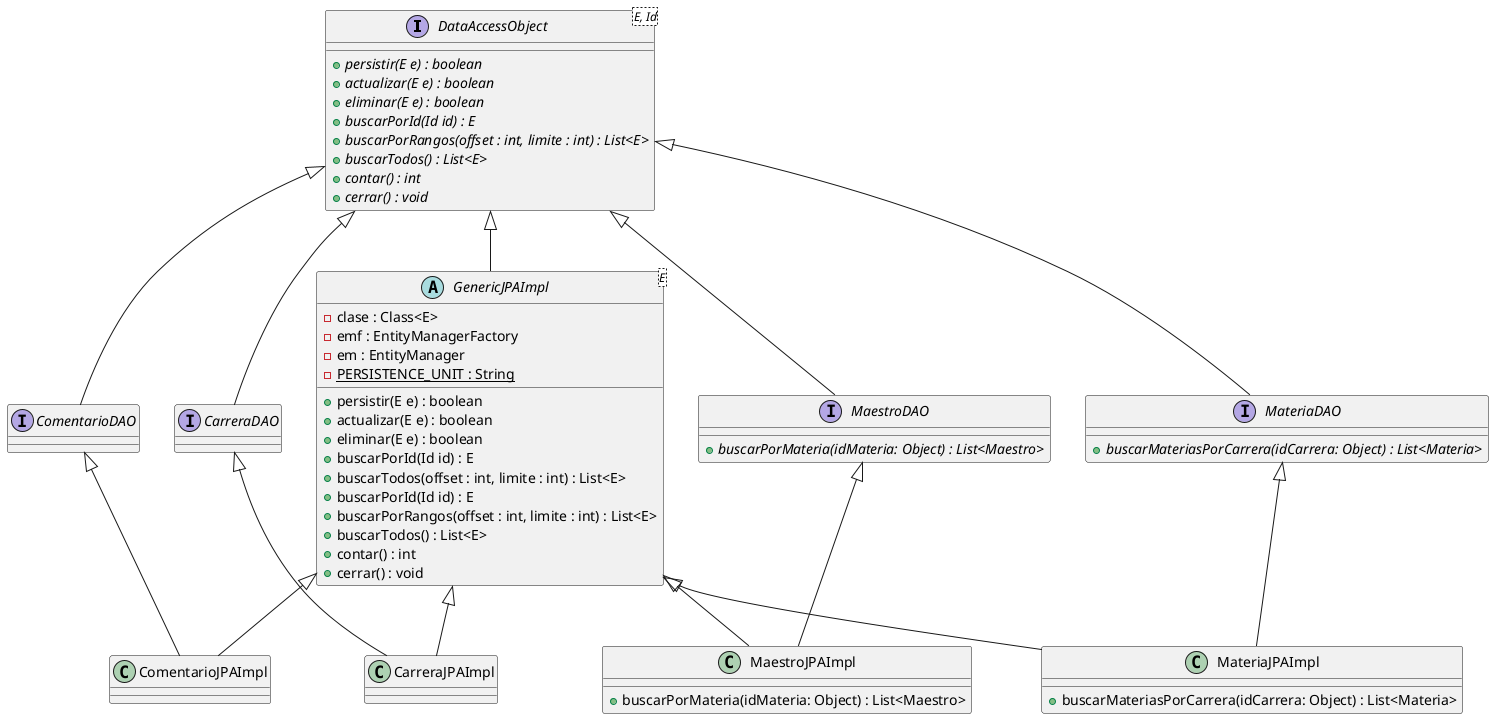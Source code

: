 @startuml
interface DataAccessObject<E, Id>{
    +{abstract}persistir(E e) : boolean
    +{abstract}actualizar(E e) : boolean
    +{abstract}eliminar(E e) : boolean
    +{abstract}buscarPorId(Id id) : E
    +{abstract}buscarPorRangos(offset : int, limite : int) : List<E>
    +{abstract}buscarTodos() : List<E>
    +{abstract}contar() : int
    +{abstract}cerrar() : void
}
interface ComentarioDAO
interface CarreraDAO
interface MaestroDAO{
    +{abstract} buscarPorMateria(idMateria: Object) : List<Maestro>
}
interface MateriaDAO{
    +{abstract} buscarMateriasPorCarrera(idCarrera: Object) : List<Materia>
}

abstract class GenericJPAImpl<E>{
    -clase : Class<E>
    -emf : EntityManagerFactory
    -em : EntityManager
    -{static}PERSISTENCE_UNIT : String
    +persistir(E e) : boolean
    +actualizar(E e) : boolean
    +eliminar(E e) : boolean
    +buscarPorId(Id id) : E
    +buscarTodos(offset : int, limite : int) : List<E>
    +buscarPorId(Id id) : E
    +buscarPorRangos(offset : int, limite : int) : List<E>
    +buscarTodos() : List<E>
    +contar() : int
    +cerrar() : void
}
class ComentarioJPAImpl
class CarreraJPAImpl
class MaestroJPAImpl{
    +buscarPorMateria(idMateria: Object) : List<Maestro>
}
class MateriaJPAImpl{
    +buscarMateriasPorCarrera(idCarrera: Object) : List<Materia>
}
hide interface


DataAccessObject <|-- GenericJPAImpl
DataAccessObject <|-- ComentarioDAO
DataAccessObject <|-- CarreraDAO
DataAccessObject <|-- MaestroDAO
DataAccessObject <|-- MateriaDAO
GenericJPAImpl <|-- ComentarioJPAImpl
GenericJPAImpl <|-- CarreraJPAImpl
GenericJPAImpl <|-- MaestroJPAImpl
GenericJPAImpl <|-- MateriaJPAImpl
ComentarioDAO <|-- ComentarioJPAImpl
CarreraDAO <|-- CarreraJPAImpl
MaestroDAO <|-- MaestroJPAImpl
MateriaDAO <|-- MateriaJPAImpl
@enduml